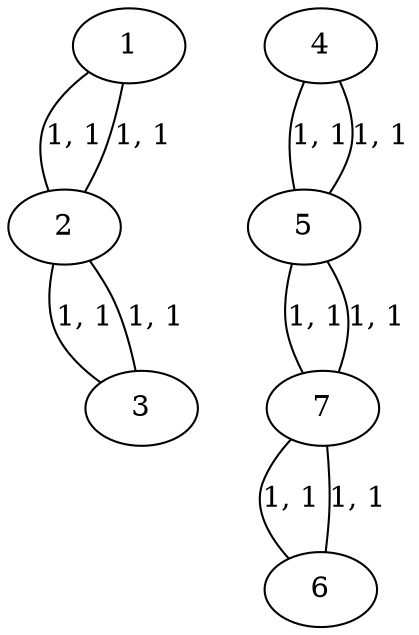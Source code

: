 graph {
	1
	2
	3
	4
	5
	6
	7
	1 -- 2 [label="1, 1"]
	2 -- 1 [label="1, 1"]
	2 -- 3 [label="1, 1"]
	3 -- 2 [label="1, 1"]
	4 -- 5 [label="1, 1"]
	5 -- 4 [label="1, 1"]
	5 -- 7 [label="1, 1"]
	6 -- 7 [label="1, 1"]
	7 -- 6 [label="1, 1"]
	7 -- 5 [label="1, 1"]
}
